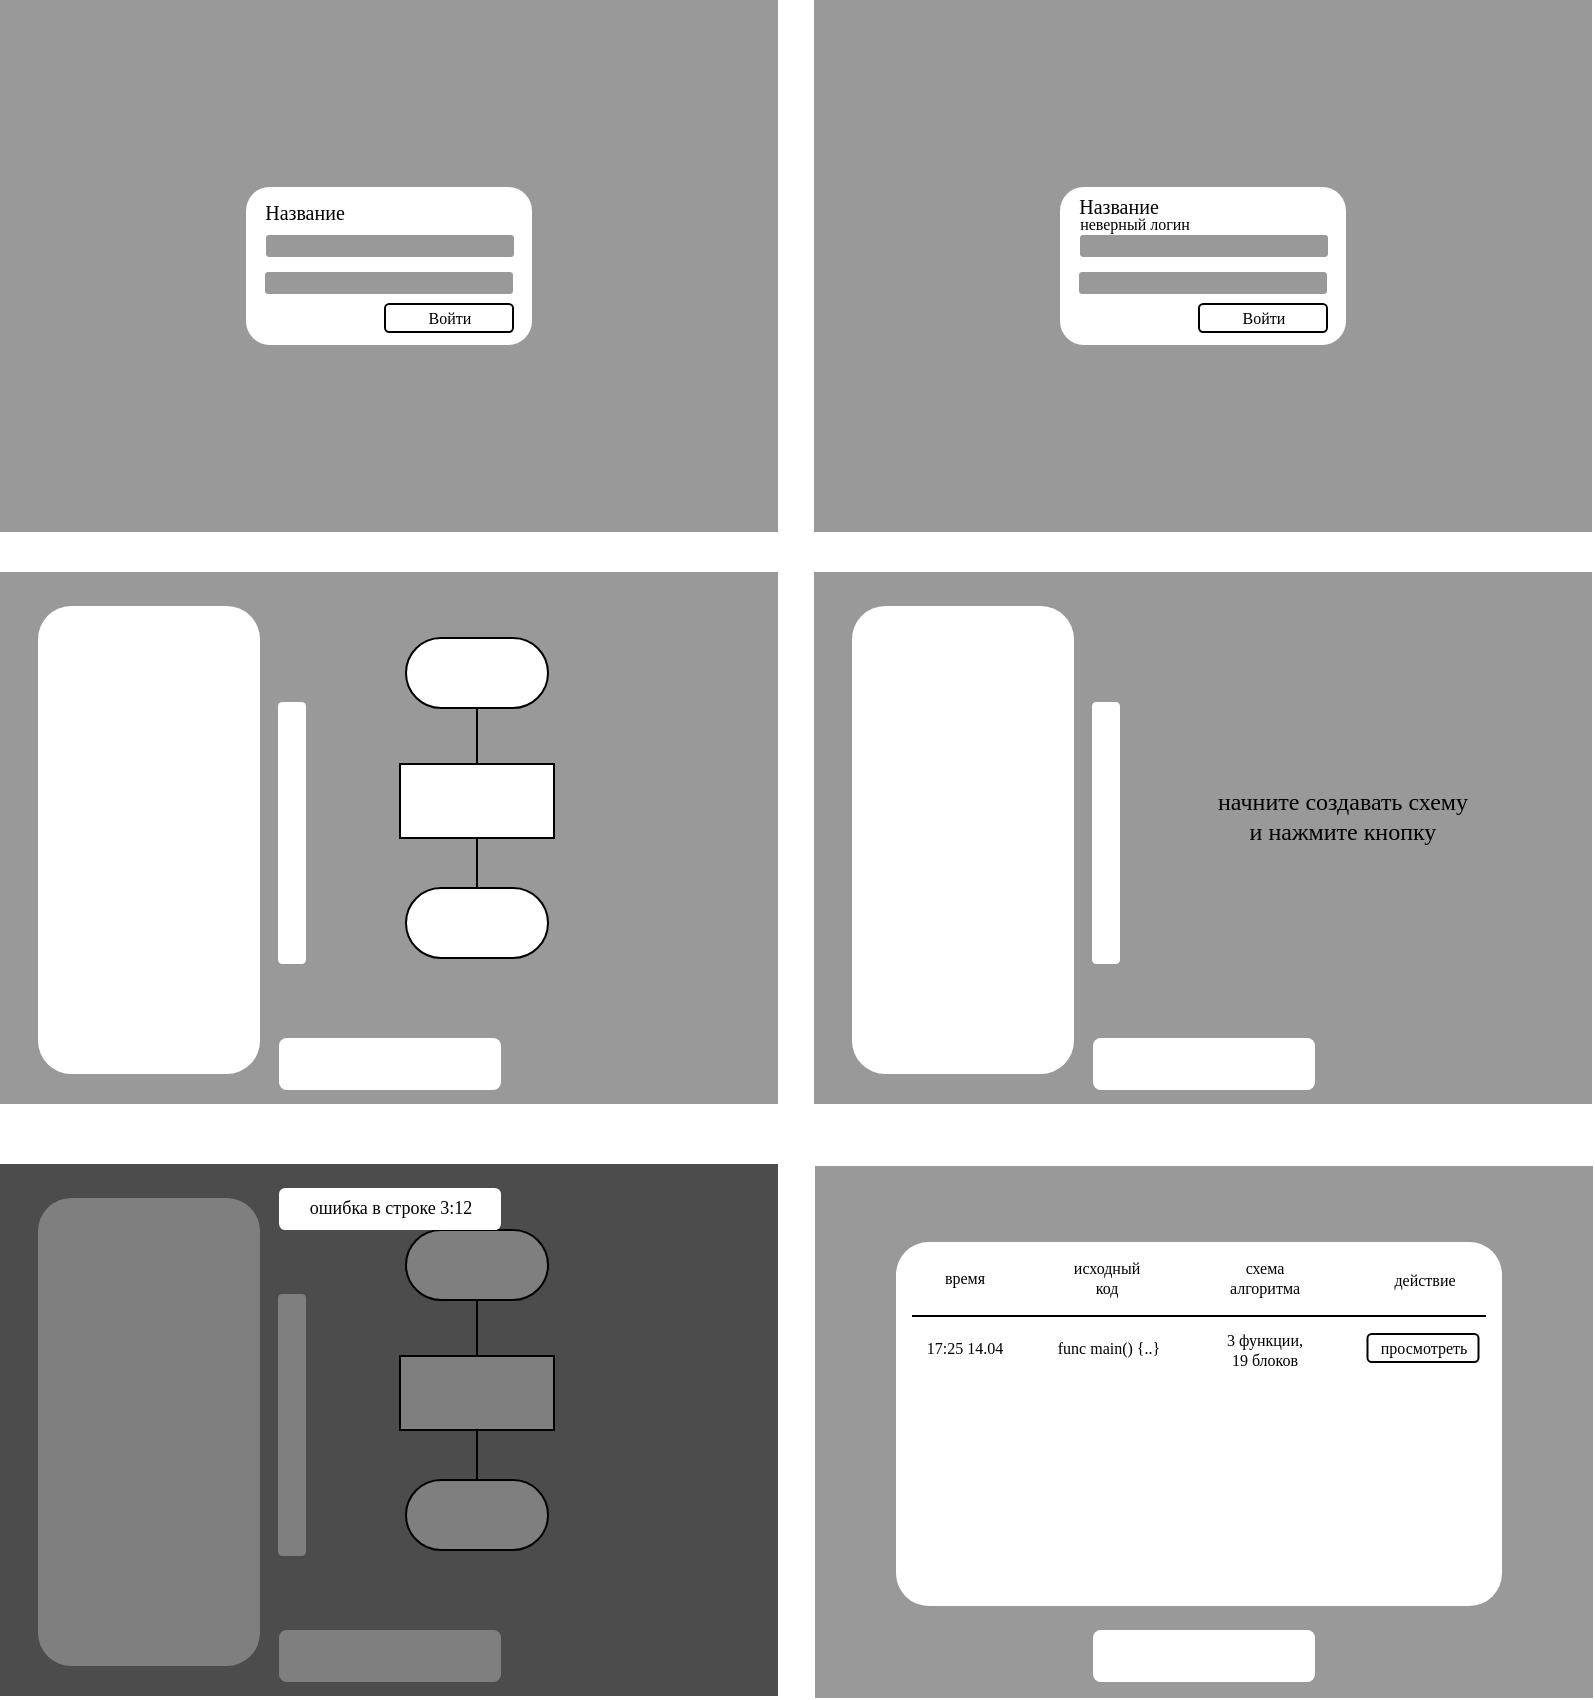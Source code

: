 <mxfile version="21.1.2" type="device">
  <diagram name="Page-1" id="pug7JpvvA5jX9YLAj4jf">
    <mxGraphModel dx="473" dy="273" grid="0" gridSize="10" guides="1" tooltips="1" connect="1" arrows="1" fold="1" page="1" pageScale="1" pageWidth="850" pageHeight="1100" math="0" shadow="0">
      <root>
        <mxCell id="0" />
        <mxCell id="1" parent="0" />
        <mxCell id="2DIBOKiYu4N6tp_q-Bgl-1" value="" style="rounded=0;whiteSpace=wrap;html=1;fillColor=#999999;strokeColor=none;" vertex="1" parent="1">
          <mxGeometry x="23" y="41" width="389" height="266" as="geometry" />
        </mxCell>
        <mxCell id="2DIBOKiYu4N6tp_q-Bgl-2" value="" style="rounded=1;whiteSpace=wrap;html=1;strokeColor=none;" vertex="1" parent="1">
          <mxGeometry x="146" y="134.5" width="143" height="79" as="geometry" />
        </mxCell>
        <mxCell id="2DIBOKiYu4N6tp_q-Bgl-3" value="Название" style="text;html=1;align=center;verticalAlign=middle;resizable=0;points=[];autosize=1;strokeColor=none;fillColor=none;fontFamily=Times New Roman;fontSize=10;" vertex="1" parent="1">
          <mxGeometry x="146" y="134.5" width="58" height="24" as="geometry" />
        </mxCell>
        <mxCell id="2DIBOKiYu4N6tp_q-Bgl-4" value="" style="rounded=1;whiteSpace=wrap;html=1;fillColor=#999999;strokeColor=none;" vertex="1" parent="1">
          <mxGeometry x="156" y="158.5" width="124" height="11" as="geometry" />
        </mxCell>
        <mxCell id="2DIBOKiYu4N6tp_q-Bgl-6" value="" style="rounded=1;whiteSpace=wrap;html=1;fillColor=#999999;strokeColor=none;" vertex="1" parent="1">
          <mxGeometry x="155.5" y="177" width="124" height="11" as="geometry" />
        </mxCell>
        <mxCell id="2DIBOKiYu4N6tp_q-Bgl-7" value="Войти" style="rounded=1;whiteSpace=wrap;html=1;fontFamily=Times New Roman;fontSize=8;strokeWidth=1;" vertex="1" parent="1">
          <mxGeometry x="215.5" y="193" width="64" height="14" as="geometry" />
        </mxCell>
        <mxCell id="2DIBOKiYu4N6tp_q-Bgl-8" value="" style="rounded=0;whiteSpace=wrap;html=1;fillColor=#999999;strokeColor=none;" vertex="1" parent="1">
          <mxGeometry x="430" y="41" width="389" height="266" as="geometry" />
        </mxCell>
        <mxCell id="2DIBOKiYu4N6tp_q-Bgl-9" value="" style="rounded=1;whiteSpace=wrap;html=1;strokeColor=none;" vertex="1" parent="1">
          <mxGeometry x="553" y="134.5" width="143" height="79" as="geometry" />
        </mxCell>
        <mxCell id="2DIBOKiYu4N6tp_q-Bgl-10" value="Название" style="text;html=1;align=center;verticalAlign=middle;resizable=0;points=[];autosize=1;strokeColor=none;fillColor=none;fontFamily=Times New Roman;fontSize=10;" vertex="1" parent="1">
          <mxGeometry x="553" y="132" width="58" height="24" as="geometry" />
        </mxCell>
        <mxCell id="2DIBOKiYu4N6tp_q-Bgl-11" value="" style="rounded=1;whiteSpace=wrap;html=1;fillColor=#999999;strokeColor=none;" vertex="1" parent="1">
          <mxGeometry x="563" y="158.5" width="124" height="11" as="geometry" />
        </mxCell>
        <mxCell id="2DIBOKiYu4N6tp_q-Bgl-12" value="" style="rounded=1;whiteSpace=wrap;html=1;fillColor=#999999;strokeColor=none;" vertex="1" parent="1">
          <mxGeometry x="562.5" y="177" width="124" height="11" as="geometry" />
        </mxCell>
        <mxCell id="2DIBOKiYu4N6tp_q-Bgl-13" value="Войти" style="rounded=1;whiteSpace=wrap;html=1;fontFamily=Times New Roman;fontSize=8;strokeWidth=1;" vertex="1" parent="1">
          <mxGeometry x="622.5" y="193" width="64" height="14" as="geometry" />
        </mxCell>
        <mxCell id="2DIBOKiYu4N6tp_q-Bgl-14" value="неверный логин" style="text;html=1;align=center;verticalAlign=middle;resizable=0;points=[];autosize=1;strokeColor=none;fillColor=none;fontFamily=Times New Roman;fontSize=8;" vertex="1" parent="1">
          <mxGeometry x="553" y="142" width="73" height="22" as="geometry" />
        </mxCell>
        <mxCell id="2DIBOKiYu4N6tp_q-Bgl-15" value="" style="rounded=0;whiteSpace=wrap;html=1;fillColor=#999999;strokeColor=none;" vertex="1" parent="1">
          <mxGeometry x="23" y="327" width="389" height="266" as="geometry" />
        </mxCell>
        <mxCell id="2DIBOKiYu4N6tp_q-Bgl-16" value="" style="rounded=1;whiteSpace=wrap;html=1;strokeColor=none;" vertex="1" parent="1">
          <mxGeometry x="42" y="344" width="111" height="234" as="geometry" />
        </mxCell>
        <mxCell id="2DIBOKiYu4N6tp_q-Bgl-17" value="" style="rounded=1;whiteSpace=wrap;html=1;strokeColor=none;" vertex="1" parent="1">
          <mxGeometry x="162" y="392" width="14" height="131" as="geometry" />
        </mxCell>
        <mxCell id="2DIBOKiYu4N6tp_q-Bgl-22" value="" style="edgeStyle=orthogonalEdgeStyle;rounded=0;orthogonalLoop=1;jettySize=auto;html=1;endArrow=none;endFill=0;" edge="1" parent="1" source="2DIBOKiYu4N6tp_q-Bgl-18" target="2DIBOKiYu4N6tp_q-Bgl-21">
          <mxGeometry relative="1" as="geometry" />
        </mxCell>
        <mxCell id="2DIBOKiYu4N6tp_q-Bgl-18" value="" style="rounded=1;whiteSpace=wrap;html=1;arcSize=50;" vertex="1" parent="1">
          <mxGeometry x="226" y="360" width="71" height="35" as="geometry" />
        </mxCell>
        <mxCell id="2DIBOKiYu4N6tp_q-Bgl-19" value="" style="rounded=0;whiteSpace=wrap;html=1;" vertex="1" parent="1">
          <mxGeometry x="223" y="423" width="77" height="37" as="geometry" />
        </mxCell>
        <mxCell id="2DIBOKiYu4N6tp_q-Bgl-21" value="" style="rounded=1;whiteSpace=wrap;html=1;arcSize=50;" vertex="1" parent="1">
          <mxGeometry x="226" y="485" width="71" height="35" as="geometry" />
        </mxCell>
        <mxCell id="2DIBOKiYu4N6tp_q-Bgl-23" value="" style="rounded=1;whiteSpace=wrap;html=1;strokeColor=none;" vertex="1" parent="1">
          <mxGeometry x="162.5" y="560" width="111" height="26" as="geometry" />
        </mxCell>
        <mxCell id="2DIBOKiYu4N6tp_q-Bgl-24" value="" style="rounded=0;whiteSpace=wrap;html=1;fillColor=#999999;strokeColor=none;" vertex="1" parent="1">
          <mxGeometry x="430" y="327" width="389" height="266" as="geometry" />
        </mxCell>
        <mxCell id="2DIBOKiYu4N6tp_q-Bgl-25" value="" style="rounded=1;whiteSpace=wrap;html=1;strokeColor=none;" vertex="1" parent="1">
          <mxGeometry x="449" y="344" width="111" height="234" as="geometry" />
        </mxCell>
        <mxCell id="2DIBOKiYu4N6tp_q-Bgl-26" value="" style="rounded=1;whiteSpace=wrap;html=1;strokeColor=none;" vertex="1" parent="1">
          <mxGeometry x="569" y="392" width="14" height="131" as="geometry" />
        </mxCell>
        <mxCell id="2DIBOKiYu4N6tp_q-Bgl-31" value="" style="rounded=1;whiteSpace=wrap;html=1;strokeColor=none;" vertex="1" parent="1">
          <mxGeometry x="569.5" y="560" width="111" height="26" as="geometry" />
        </mxCell>
        <mxCell id="2DIBOKiYu4N6tp_q-Bgl-32" value="начните создавать схему&lt;br&gt;и нажмите кнопку" style="text;html=1;align=center;verticalAlign=middle;resizable=0;points=[];autosize=1;strokeColor=none;fillColor=none;fontFamily=Times New Roman;" vertex="1" parent="1">
          <mxGeometry x="622.5" y="428" width="143" height="41" as="geometry" />
        </mxCell>
        <mxCell id="2DIBOKiYu4N6tp_q-Bgl-33" value="" style="rounded=0;whiteSpace=wrap;html=1;fillColor=#999999;strokeColor=none;" vertex="1" parent="1">
          <mxGeometry x="23" y="623" width="389" height="266" as="geometry" />
        </mxCell>
        <mxCell id="2DIBOKiYu4N6tp_q-Bgl-34" value="" style="rounded=1;whiteSpace=wrap;html=1;strokeColor=none;" vertex="1" parent="1">
          <mxGeometry x="42" y="640" width="111" height="234" as="geometry" />
        </mxCell>
        <mxCell id="2DIBOKiYu4N6tp_q-Bgl-35" value="" style="rounded=1;whiteSpace=wrap;html=1;strokeColor=none;" vertex="1" parent="1">
          <mxGeometry x="162" y="688" width="14" height="131" as="geometry" />
        </mxCell>
        <mxCell id="2DIBOKiYu4N6tp_q-Bgl-36" value="" style="edgeStyle=orthogonalEdgeStyle;rounded=0;orthogonalLoop=1;jettySize=auto;html=1;endArrow=none;endFill=0;" edge="1" parent="1" source="2DIBOKiYu4N6tp_q-Bgl-37" target="2DIBOKiYu4N6tp_q-Bgl-39">
          <mxGeometry relative="1" as="geometry" />
        </mxCell>
        <mxCell id="2DIBOKiYu4N6tp_q-Bgl-37" value="" style="rounded=1;whiteSpace=wrap;html=1;arcSize=50;" vertex="1" parent="1">
          <mxGeometry x="226" y="656" width="71" height="35" as="geometry" />
        </mxCell>
        <mxCell id="2DIBOKiYu4N6tp_q-Bgl-38" value="" style="rounded=0;whiteSpace=wrap;html=1;" vertex="1" parent="1">
          <mxGeometry x="223" y="719" width="77" height="37" as="geometry" />
        </mxCell>
        <mxCell id="2DIBOKiYu4N6tp_q-Bgl-39" value="" style="rounded=1;whiteSpace=wrap;html=1;arcSize=50;" vertex="1" parent="1">
          <mxGeometry x="226" y="781" width="71" height="35" as="geometry" />
        </mxCell>
        <mxCell id="2DIBOKiYu4N6tp_q-Bgl-40" value="" style="rounded=1;whiteSpace=wrap;html=1;strokeColor=none;" vertex="1" parent="1">
          <mxGeometry x="162.5" y="856" width="111" height="26" as="geometry" />
        </mxCell>
        <mxCell id="2DIBOKiYu4N6tp_q-Bgl-42" value="" style="rounded=0;whiteSpace=wrap;html=1;fillColor=#000000;strokeColor=none;textOpacity=50;opacity=50;glass=0;shadow=0;backdropFilter=blur(10);" vertex="1" parent="1">
          <mxGeometry x="23" y="623" width="389" height="266" as="geometry" />
        </mxCell>
        <mxCell id="2DIBOKiYu4N6tp_q-Bgl-41" value="" style="rounded=1;whiteSpace=wrap;html=1;strokeColor=none;fillColor=#ffffff;" vertex="1" parent="1">
          <mxGeometry x="162.5" y="635" width="111" height="21" as="geometry" />
        </mxCell>
        <mxCell id="2DIBOKiYu4N6tp_q-Bgl-43" value="ошибка в строке 3:12" style="text;html=1;align=center;verticalAlign=middle;resizable=0;points=[];autosize=1;strokeColor=none;fillColor=none;fontFamily=Times New Roman;fontSize=9;" vertex="1" parent="1">
          <mxGeometry x="168" y="633" width="99" height="23" as="geometry" />
        </mxCell>
        <mxCell id="2DIBOKiYu4N6tp_q-Bgl-44" value="" style="rounded=0;whiteSpace=wrap;html=1;fillColor=#999999;strokeColor=none;" vertex="1" parent="1">
          <mxGeometry x="430.5" y="624" width="389" height="266" as="geometry" />
        </mxCell>
        <mxCell id="2DIBOKiYu4N6tp_q-Bgl-45" value="" style="rounded=1;whiteSpace=wrap;html=1;strokeColor=none;" vertex="1" parent="1">
          <mxGeometry x="569.5" y="856" width="111" height="26" as="geometry" />
        </mxCell>
        <mxCell id="2DIBOKiYu4N6tp_q-Bgl-46" value="" style="rounded=1;whiteSpace=wrap;html=1;strokeColor=none;arcSize=9;" vertex="1" parent="1">
          <mxGeometry x="471" y="662" width="303" height="182" as="geometry" />
        </mxCell>
        <mxCell id="2DIBOKiYu4N6tp_q-Bgl-47" value="время" style="text;html=1;align=center;verticalAlign=middle;resizable=0;points=[];autosize=1;strokeColor=none;fillColor=none;fontSize=8;fontFamily=Times New Roman;" vertex="1" parent="1">
          <mxGeometry x="485.5" y="669" width="38" height="22" as="geometry" />
        </mxCell>
        <mxCell id="2DIBOKiYu4N6tp_q-Bgl-48" value="исходный&lt;br&gt;код" style="text;html=1;align=center;verticalAlign=middle;resizable=0;points=[];autosize=1;strokeColor=none;fillColor=none;fontSize=8;fontFamily=Times New Roman;" vertex="1" parent="1">
          <mxGeometry x="550.5" y="664.5" width="51" height="31" as="geometry" />
        </mxCell>
        <mxCell id="2DIBOKiYu4N6tp_q-Bgl-49" value="схема&lt;br&gt;алгоритма" style="text;html=1;align=center;verticalAlign=middle;resizable=0;points=[];autosize=1;strokeColor=none;fillColor=none;fontSize=8;fontFamily=Times New Roman;" vertex="1" parent="1">
          <mxGeometry x="628" y="664.5" width="53" height="31" as="geometry" />
        </mxCell>
        <mxCell id="2DIBOKiYu4N6tp_q-Bgl-50" value="действие" style="text;html=1;align=center;verticalAlign=middle;resizable=0;points=[];autosize=1;strokeColor=none;fillColor=none;fontSize=8;fontFamily=Times New Roman;" vertex="1" parent="1">
          <mxGeometry x="710" y="669.5" width="49" height="22" as="geometry" />
        </mxCell>
        <mxCell id="2DIBOKiYu4N6tp_q-Bgl-51" value="просмотреть" style="rounded=1;whiteSpace=wrap;html=1;fontFamily=Times New Roman;fontSize=8;strokeWidth=1;" vertex="1" parent="1">
          <mxGeometry x="706.75" y="708" width="55.5" height="14" as="geometry" />
        </mxCell>
        <mxCell id="2DIBOKiYu4N6tp_q-Bgl-52" value="" style="endArrow=none;html=1;rounded=0;" edge="1" parent="1">
          <mxGeometry width="50" height="50" relative="1" as="geometry">
            <mxPoint x="766" y="699" as="sourcePoint" />
            <mxPoint x="479" y="699" as="targetPoint" />
          </mxGeometry>
        </mxCell>
        <mxCell id="2DIBOKiYu4N6tp_q-Bgl-53" value="17:25 14.04" style="text;html=1;align=center;verticalAlign=middle;resizable=0;points=[];autosize=1;strokeColor=none;fillColor=none;fontSize=8;fontFamily=Times New Roman;" vertex="1" parent="1">
          <mxGeometry x="476.5" y="704" width="56" height="22" as="geometry" />
        </mxCell>
        <mxCell id="2DIBOKiYu4N6tp_q-Bgl-54" value="func main() {..}" style="text;html=1;align=center;verticalAlign=middle;resizable=0;points=[];autosize=1;strokeColor=none;fillColor=none;fontSize=8;fontFamily=Times New Roman;" vertex="1" parent="1">
          <mxGeometry x="542" y="704" width="69" height="22" as="geometry" />
        </mxCell>
        <mxCell id="2DIBOKiYu4N6tp_q-Bgl-55" value="3 функции,&lt;br&gt;19 блоков" style="text;html=1;align=center;verticalAlign=middle;resizable=0;points=[];autosize=1;strokeColor=none;fillColor=none;fontSize=8;fontFamily=Times New Roman;" vertex="1" parent="1">
          <mxGeometry x="627" y="700" width="56" height="31" as="geometry" />
        </mxCell>
      </root>
    </mxGraphModel>
  </diagram>
</mxfile>
